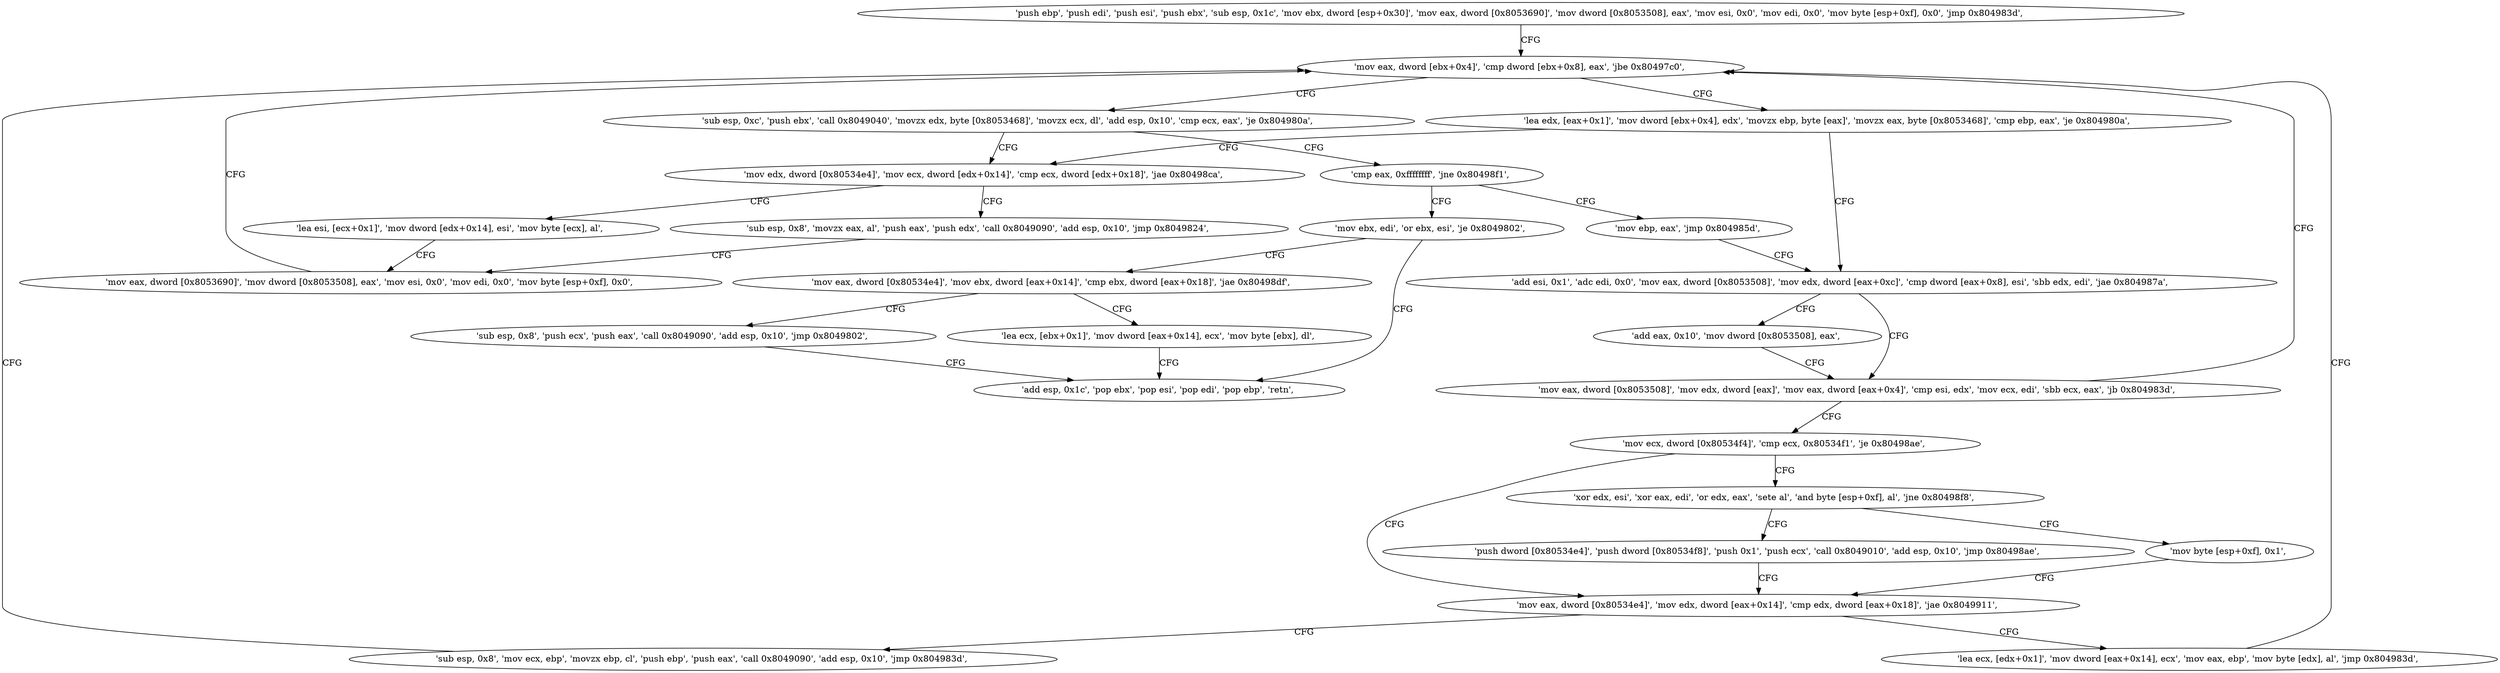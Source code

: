digraph "func" {
"134518682" [label = "'push ebp', 'push edi', 'push esi', 'push ebx', 'sub esp, 0x1c', 'mov ebx, dword [esp+0x30]', 'mov eax, dword [0x8053690]', 'mov dword [0x8053508], eax', 'mov esi, 0x0', 'mov edi, 0x0', 'mov byte [esp+0xf], 0x0', 'jmp 0x804983d', " ]
"134518845" [label = "'mov eax, dword [ebx+0x4]', 'cmp dword [ebx+0x8], eax', 'jbe 0x80497c0', " ]
"134518720" [label = "'sub esp, 0xc', 'push ebx', 'call 0x8049040', 'movzx edx, byte [0x8053468]', 'movzx ecx, dl', 'add esp, 0x10', 'cmp ecx, eax', 'je 0x804980a', " ]
"134518857" [label = "'lea edx, [eax+0x1]', 'mov dword [ebx+0x4], edx', 'movzx ebp, byte [eax]', 'movzx eax, byte [0x8053468]', 'cmp ebp, eax', 'je 0x804980a', " ]
"134518794" [label = "'mov edx, dword [0x80534e4]', 'mov ecx, dword [edx+0x14]', 'cmp ecx, dword [edx+0x18]', 'jae 0x80498ca', " ]
"134518746" [label = "'cmp eax, 0xffffffff', 'jne 0x80498f1', " ]
"134518877" [label = "'add esi, 0x1', 'adc edi, 0x0', 'mov eax, dword [0x8053508]', 'mov edx, dword [eax+0xc]', 'cmp dword [eax+0x8], esi', 'sbb edx, edi', 'jae 0x804987a', " ]
"134518986" [label = "'sub esp, 0x8', 'movzx eax, al', 'push eax', 'push edx', 'call 0x8049090', 'add esp, 0x10', 'jmp 0x8049824', " ]
"134518812" [label = "'lea esi, [ecx+0x1]', 'mov dword [edx+0x14], esi', 'mov byte [ecx], al', " ]
"134519025" [label = "'mov ebp, eax', 'jmp 0x804985d', " ]
"134518755" [label = "'mov ebx, edi', 'or ebx, esi', 'je 0x8049802', " ]
"134518906" [label = "'mov eax, dword [0x8053508]', 'mov edx, dword [eax]', 'mov eax, dword [eax+0x4]', 'cmp esi, edx', 'mov ecx, edi', 'sbb ecx, eax', 'jb 0x804983d', " ]
"134518898" [label = "'add eax, 0x10', 'mov dword [0x8053508], eax', " ]
"134518820" [label = "'mov eax, dword [0x8053690]', 'mov dword [0x8053508], eax', 'mov esi, 0x0', 'mov edi, 0x0', 'mov byte [esp+0xf], 0x0', " ]
"134518786" [label = "'add esp, 0x1c', 'pop ebx', 'pop esi', 'pop edi', 'pop ebp', 'retn', " ]
"134518761" [label = "'mov eax, dword [0x80534e4]', 'mov ebx, dword [eax+0x14]', 'cmp ebx, dword [eax+0x18]', 'jae 0x80498df', " ]
"134518924" [label = "'mov ecx, dword [0x80534f4]', 'cmp ecx, 0x80534f1', 'je 0x80498ae', " ]
"134519007" [label = "'sub esp, 0x8', 'push ecx', 'push eax', 'call 0x8049090', 'add esp, 0x10', 'jmp 0x8049802', " ]
"134518778" [label = "'lea ecx, [ebx+0x1]', 'mov dword [eax+0x14], ecx', 'mov byte [ebx], dl', " ]
"134518958" [label = "'mov eax, dword [0x80534e4]', 'mov edx, dword [eax+0x14]', 'cmp edx, dword [eax+0x18]', 'jae 0x8049911', " ]
"134518938" [label = "'xor edx, esi', 'xor eax, edi', 'or edx, eax', 'sete al', 'and byte [esp+0xf], al', 'jne 0x80498f8', " ]
"134519057" [label = "'sub esp, 0x8', 'mov ecx, ebp', 'movzx ebp, cl', 'push ebp', 'push eax', 'call 0x8049090', 'add esp, 0x10', 'jmp 0x804983d', " ]
"134518971" [label = "'lea ecx, [edx+0x1]', 'mov dword [eax+0x14], ecx', 'mov eax, ebp', 'mov byte [edx], al', 'jmp 0x804983d', " ]
"134519032" [label = "'push dword [0x80534e4]', 'push dword [0x80534f8]', 'push 0x1', 'push ecx', 'call 0x8049010', 'add esp, 0x10', 'jmp 0x80498ae', " ]
"134518953" [label = "'mov byte [esp+0xf], 0x1', " ]
"134518682" -> "134518845" [ label = "CFG" ]
"134518845" -> "134518720" [ label = "CFG" ]
"134518845" -> "134518857" [ label = "CFG" ]
"134518720" -> "134518794" [ label = "CFG" ]
"134518720" -> "134518746" [ label = "CFG" ]
"134518857" -> "134518794" [ label = "CFG" ]
"134518857" -> "134518877" [ label = "CFG" ]
"134518794" -> "134518986" [ label = "CFG" ]
"134518794" -> "134518812" [ label = "CFG" ]
"134518746" -> "134519025" [ label = "CFG" ]
"134518746" -> "134518755" [ label = "CFG" ]
"134518877" -> "134518906" [ label = "CFG" ]
"134518877" -> "134518898" [ label = "CFG" ]
"134518986" -> "134518820" [ label = "CFG" ]
"134518812" -> "134518820" [ label = "CFG" ]
"134519025" -> "134518877" [ label = "CFG" ]
"134518755" -> "134518786" [ label = "CFG" ]
"134518755" -> "134518761" [ label = "CFG" ]
"134518906" -> "134518845" [ label = "CFG" ]
"134518906" -> "134518924" [ label = "CFG" ]
"134518898" -> "134518906" [ label = "CFG" ]
"134518820" -> "134518845" [ label = "CFG" ]
"134518761" -> "134519007" [ label = "CFG" ]
"134518761" -> "134518778" [ label = "CFG" ]
"134518924" -> "134518958" [ label = "CFG" ]
"134518924" -> "134518938" [ label = "CFG" ]
"134519007" -> "134518786" [ label = "CFG" ]
"134518778" -> "134518786" [ label = "CFG" ]
"134518958" -> "134519057" [ label = "CFG" ]
"134518958" -> "134518971" [ label = "CFG" ]
"134518938" -> "134519032" [ label = "CFG" ]
"134518938" -> "134518953" [ label = "CFG" ]
"134519057" -> "134518845" [ label = "CFG" ]
"134518971" -> "134518845" [ label = "CFG" ]
"134519032" -> "134518958" [ label = "CFG" ]
"134518953" -> "134518958" [ label = "CFG" ]
}
